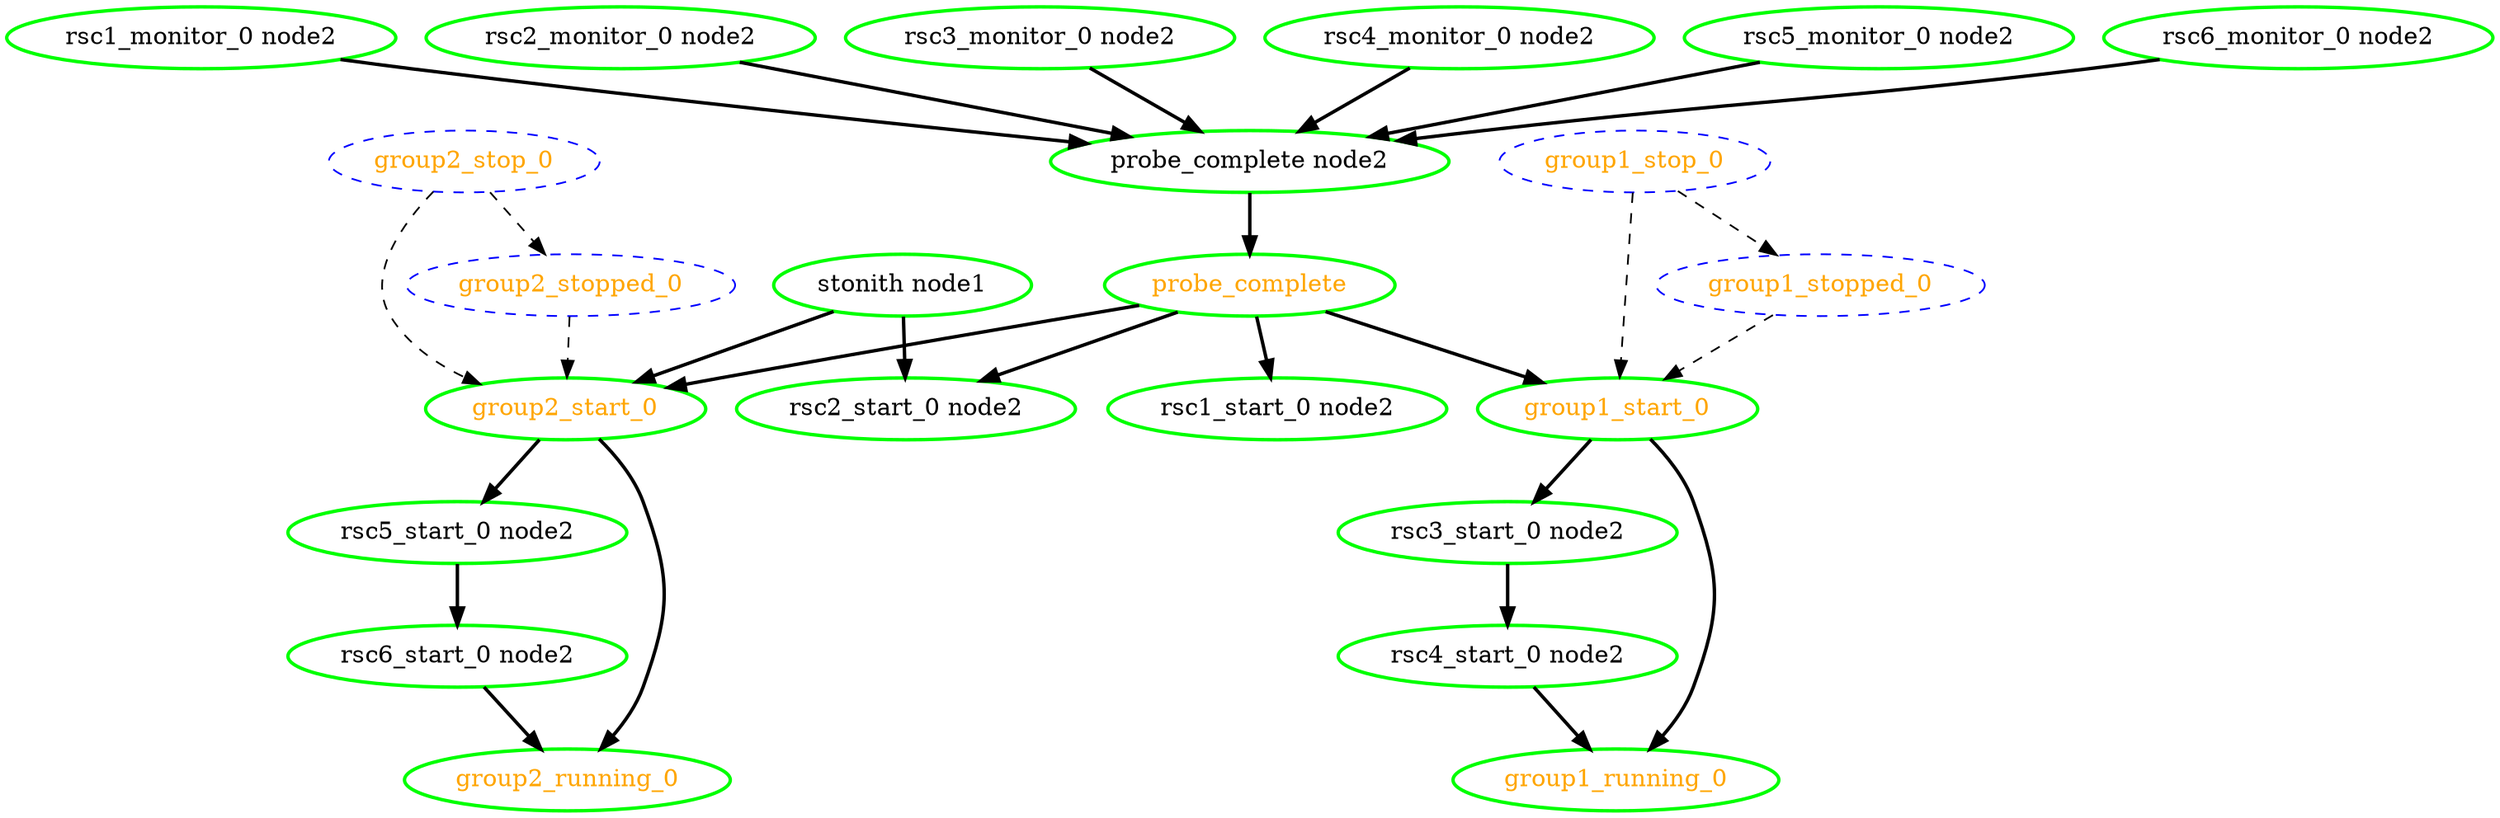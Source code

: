 digraph "g" {
	size = "30,30"
"probe_complete" [ style=bold color="green" fontcolor="orange" ]
"probe_complete node2" [ style=bold color="green" fontcolor="black" ]
"rsc1_monitor_0 node2" [ style=bold color="green" fontcolor="black" ]
"rsc2_monitor_0 node2" [ style=bold color="green" fontcolor="black" ]
"rsc3_monitor_0 node2" [ style=bold color="green" fontcolor="black" ]
"rsc4_monitor_0 node2" [ style=bold color="green" fontcolor="black" ]
"rsc5_monitor_0 node2" [ style=bold color="green" fontcolor="black" ]
"rsc6_monitor_0 node2" [ style=bold color="green" fontcolor="black" ]
"rsc1_start_0 node2" [ style=bold color="green" fontcolor="black" ]
"rsc2_start_0 node2" [ style=bold color="green" fontcolor="black" ]
"rsc3_start_0 node2" [ style=bold color="green" fontcolor="black" ]
"rsc4_start_0 node2" [ style=bold color="green" fontcolor="black" ]
"group1_start_0" [ style=bold color="green" fontcolor="orange" ]
"group1_running_0" [ style=bold color="green" fontcolor="orange" ]
"group1_stop_0" [ style="dashed" color="blue" fontcolor="orange" ]
"group1_stopped_0" [ style="dashed" color="blue" fontcolor="orange" ]
"rsc5_start_0 node2" [ style=bold color="green" fontcolor="black" ]
"rsc6_start_0 node2" [ style=bold color="green" fontcolor="black" ]
"group2_start_0" [ style=bold color="green" fontcolor="orange" ]
"group2_running_0" [ style=bold color="green" fontcolor="orange" ]
"group2_stop_0" [ style="dashed" color="blue" fontcolor="orange" ]
"group2_stopped_0" [ style="dashed" color="blue" fontcolor="orange" ]
"stonith node1" [ style=bold color="green" fontcolor="black" ]
"probe_complete node2" -> "probe_complete" [ style = bold]
"rsc1_monitor_0 node2" -> "probe_complete node2" [ style = bold]
"rsc2_monitor_0 node2" -> "probe_complete node2" [ style = bold]
"rsc3_monitor_0 node2" -> "probe_complete node2" [ style = bold]
"rsc4_monitor_0 node2" -> "probe_complete node2" [ style = bold]
"rsc5_monitor_0 node2" -> "probe_complete node2" [ style = bold]
"rsc6_monitor_0 node2" -> "probe_complete node2" [ style = bold]
"probe_complete" -> "rsc1_start_0 node2" [ style = bold]
"probe_complete" -> "rsc2_start_0 node2" [ style = bold]
"stonith node1" -> "rsc2_start_0 node2" [ style = bold]
"group1_start_0" -> "rsc3_start_0 node2" [ style = bold]
"rsc3_start_0 node2" -> "rsc4_start_0 node2" [ style = bold]
"probe_complete" -> "group1_start_0" [ style = bold]
"group1_stop_0" -> "group1_start_0" [ style = dashed]
"group1_stopped_0" -> "group1_start_0" [ style = dashed]
"rsc4_start_0 node2" -> "group1_running_0" [ style = bold]
"group1_start_0" -> "group1_running_0" [ style = bold]
"group1_stop_0" -> "group1_stopped_0" [ style = dashed]
"group2_start_0" -> "rsc5_start_0 node2" [ style = bold]
"rsc5_start_0 node2" -> "rsc6_start_0 node2" [ style = bold]
"probe_complete" -> "group2_start_0" [ style = bold]
"group2_stop_0" -> "group2_start_0" [ style = dashed]
"group2_stopped_0" -> "group2_start_0" [ style = dashed]
"stonith node1" -> "group2_start_0" [ style = bold]
"rsc6_start_0 node2" -> "group2_running_0" [ style = bold]
"group2_start_0" -> "group2_running_0" [ style = bold]
"group2_stop_0" -> "group2_stopped_0" [ style = dashed]
}
